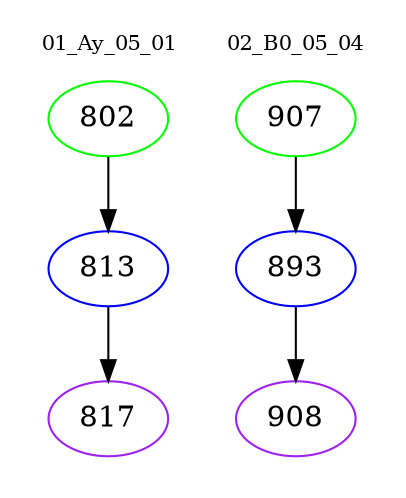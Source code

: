 digraph{
subgraph cluster_0 {
color = white
label = "01_Ay_05_01";
fontsize=10;
T0_802 [label="802", color="green"]
T0_802 -> T0_813 [color="black"]
T0_813 [label="813", color="blue"]
T0_813 -> T0_817 [color="black"]
T0_817 [label="817", color="purple"]
}
subgraph cluster_1 {
color = white
label = "02_B0_05_04";
fontsize=10;
T1_907 [label="907", color="green"]
T1_907 -> T1_893 [color="black"]
T1_893 [label="893", color="blue"]
T1_893 -> T1_908 [color="black"]
T1_908 [label="908", color="purple"]
}
}
